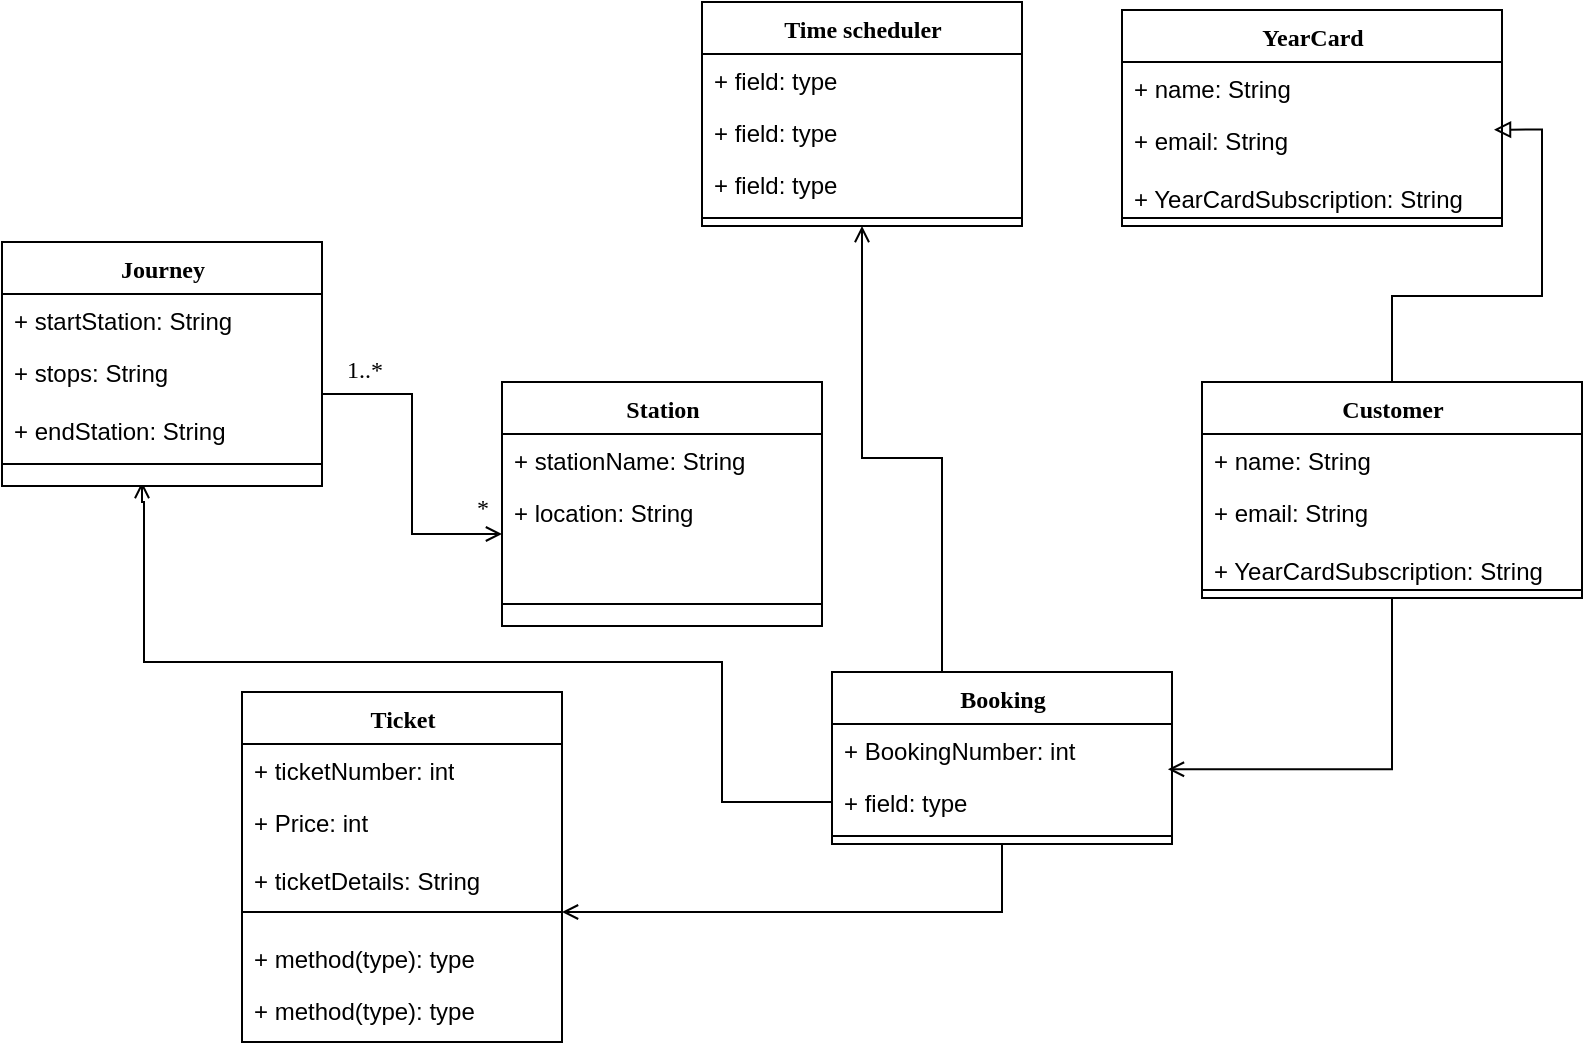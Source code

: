 <mxfile version="24.7.14">
  <diagram name="Page-1" id="6133507b-19e7-1e82-6fc7-422aa6c4b21f">
    <mxGraphModel dx="1091" dy="644" grid="1" gridSize="10" guides="1" tooltips="1" connect="1" arrows="1" fold="1" page="1" pageScale="1" pageWidth="1100" pageHeight="850" background="none" math="0" shadow="0">
      <root>
        <mxCell id="0" />
        <mxCell id="1" parent="0" />
        <mxCell id="78961159f06e98e8-17" value="Customer" style="swimlane;html=1;fontStyle=1;align=center;verticalAlign=top;childLayout=stackLayout;horizontal=1;startSize=26;horizontalStack=0;resizeParent=1;resizeLast=0;collapsible=1;marginBottom=0;swimlaneFillColor=#ffffff;rounded=0;shadow=0;comic=0;labelBackgroundColor=none;strokeWidth=1;fillColor=none;fontFamily=Verdana;fontSize=12" parent="1" vertex="1">
          <mxGeometry x="850" y="290" width="190" height="108" as="geometry" />
        </mxCell>
        <mxCell id="78961159f06e98e8-23" value="+ name: String" style="text;html=1;strokeColor=none;fillColor=none;align=left;verticalAlign=top;spacingLeft=4;spacingRight=4;whiteSpace=wrap;overflow=hidden;rotatable=0;points=[[0,0.5],[1,0.5]];portConstraint=eastwest;" parent="78961159f06e98e8-17" vertex="1">
          <mxGeometry y="26" width="190" height="26" as="geometry" />
        </mxCell>
        <mxCell id="78961159f06e98e8-24" value="+ email: String&lt;div&gt;&lt;br&gt;&lt;/div&gt;&lt;div&gt;+ YearCardSubscription: String&lt;/div&gt;" style="text;html=1;strokeColor=none;fillColor=none;align=left;verticalAlign=top;spacingLeft=4;spacingRight=4;whiteSpace=wrap;overflow=hidden;rotatable=0;points=[[0,0.5],[1,0.5]];portConstraint=eastwest;" parent="78961159f06e98e8-17" vertex="1">
          <mxGeometry y="52" width="190" height="48" as="geometry" />
        </mxCell>
        <mxCell id="78961159f06e98e8-19" value="" style="line;html=1;strokeWidth=1;fillColor=none;align=left;verticalAlign=middle;spacingTop=-1;spacingLeft=3;spacingRight=3;rotatable=0;labelPosition=right;points=[];portConstraint=eastwest;" parent="78961159f06e98e8-17" vertex="1">
          <mxGeometry y="100" width="190" height="8" as="geometry" />
        </mxCell>
        <mxCell id="gyq0JLDCAdbeUaG6m7cD-36" style="edgeStyle=orthogonalEdgeStyle;rounded=0;orthogonalLoop=1;jettySize=auto;html=1;endArrow=open;endFill=0;" edge="1" parent="1" source="78961159f06e98e8-82" target="gyq0JLDCAdbeUaG6m7cD-4">
          <mxGeometry relative="1" as="geometry" />
        </mxCell>
        <mxCell id="gyq0JLDCAdbeUaG6m7cD-37" style="edgeStyle=orthogonalEdgeStyle;rounded=0;orthogonalLoop=1;jettySize=auto;html=1;entryX=0.5;entryY=1;entryDx=0;entryDy=0;endArrow=open;endFill=0;" edge="1" parent="1" source="78961159f06e98e8-82" target="gyq0JLDCAdbeUaG6m7cD-7">
          <mxGeometry relative="1" as="geometry">
            <mxPoint x="660" y="220" as="targetPoint" />
            <Array as="points">
              <mxPoint x="720" y="328" />
              <mxPoint x="680" y="328" />
              <mxPoint x="680" y="220" />
            </Array>
          </mxGeometry>
        </mxCell>
        <mxCell id="78961159f06e98e8-82" value="Booking" style="swimlane;html=1;fontStyle=1;align=center;verticalAlign=top;childLayout=stackLayout;horizontal=1;startSize=26;horizontalStack=0;resizeParent=1;resizeLast=0;collapsible=1;marginBottom=0;swimlaneFillColor=#ffffff;rounded=0;shadow=0;comic=0;labelBackgroundColor=none;strokeWidth=1;fillColor=none;fontFamily=Verdana;fontSize=12" parent="1" vertex="1">
          <mxGeometry x="665" y="435" width="170" height="86" as="geometry" />
        </mxCell>
        <mxCell id="78961159f06e98e8-84" value="+ BookingNumber: int" style="text;html=1;strokeColor=none;fillColor=none;align=left;verticalAlign=top;spacingLeft=4;spacingRight=4;whiteSpace=wrap;overflow=hidden;rotatable=0;points=[[0,0.5],[1,0.5]];portConstraint=eastwest;" parent="78961159f06e98e8-82" vertex="1">
          <mxGeometry y="26" width="170" height="26" as="geometry" />
        </mxCell>
        <mxCell id="gyq0JLDCAdbeUaG6m7cD-33" style="edgeStyle=orthogonalEdgeStyle;rounded=0;orthogonalLoop=1;jettySize=auto;html=1;endArrow=open;endFill=0;" edge="1" parent="78961159f06e98e8-82" source="78961159f06e98e8-89">
          <mxGeometry relative="1" as="geometry">
            <mxPoint x="-345" y="-95" as="targetPoint" />
            <Array as="points">
              <mxPoint x="-55" y="65" />
              <mxPoint x="-55" y="-5" />
              <mxPoint x="-344" y="-5" />
              <mxPoint x="-344" y="-85" />
            </Array>
          </mxGeometry>
        </mxCell>
        <mxCell id="78961159f06e98e8-89" value="+ field: type" style="text;html=1;strokeColor=none;fillColor=none;align=left;verticalAlign=top;spacingLeft=4;spacingRight=4;whiteSpace=wrap;overflow=hidden;rotatable=0;points=[[0,0.5],[1,0.5]];portConstraint=eastwest;" parent="78961159f06e98e8-82" vertex="1">
          <mxGeometry y="52" width="170" height="26" as="geometry" />
        </mxCell>
        <mxCell id="78961159f06e98e8-90" value="" style="line;html=1;strokeWidth=1;fillColor=none;align=left;verticalAlign=middle;spacingTop=-1;spacingLeft=3;spacingRight=3;rotatable=0;labelPosition=right;points=[];portConstraint=eastwest;" parent="78961159f06e98e8-82" vertex="1">
          <mxGeometry y="78" width="170" height="8" as="geometry" />
        </mxCell>
        <mxCell id="gyq0JLDCAdbeUaG6m7cD-1" value="Ticket" style="swimlane;html=1;fontStyle=1;align=center;verticalAlign=top;childLayout=stackLayout;horizontal=1;startSize=26;horizontalStack=0;resizeParent=1;resizeLast=0;collapsible=1;marginBottom=0;swimlaneFillColor=#ffffff;rounded=0;shadow=0;comic=0;labelBackgroundColor=none;strokeWidth=1;fillColor=none;fontFamily=Verdana;fontSize=12" vertex="1" parent="1">
          <mxGeometry x="370" y="445" width="160" height="175" as="geometry" />
        </mxCell>
        <mxCell id="gyq0JLDCAdbeUaG6m7cD-2" value="+ ticketNumber: int" style="text;html=1;strokeColor=none;fillColor=none;align=left;verticalAlign=top;spacingLeft=4;spacingRight=4;whiteSpace=wrap;overflow=hidden;rotatable=0;points=[[0,0.5],[1,0.5]];portConstraint=eastwest;" vertex="1" parent="gyq0JLDCAdbeUaG6m7cD-1">
          <mxGeometry y="26" width="160" height="26" as="geometry" />
        </mxCell>
        <mxCell id="gyq0JLDCAdbeUaG6m7cD-3" value="+ Price: int&lt;div&gt;&lt;br&gt;&lt;div&gt;+ ticketDetails: String&lt;/div&gt;&lt;/div&gt;" style="text;html=1;strokeColor=none;fillColor=none;align=left;verticalAlign=top;spacingLeft=4;spacingRight=4;whiteSpace=wrap;overflow=hidden;rotatable=0;points=[[0,0.5],[1,0.5]];portConstraint=eastwest;" vertex="1" parent="gyq0JLDCAdbeUaG6m7cD-1">
          <mxGeometry y="52" width="160" height="48" as="geometry" />
        </mxCell>
        <mxCell id="gyq0JLDCAdbeUaG6m7cD-4" value="" style="line;html=1;strokeWidth=1;fillColor=none;align=left;verticalAlign=middle;spacingTop=-1;spacingLeft=3;spacingRight=3;rotatable=0;labelPosition=right;points=[];portConstraint=eastwest;" vertex="1" parent="gyq0JLDCAdbeUaG6m7cD-1">
          <mxGeometry y="100" width="160" height="20" as="geometry" />
        </mxCell>
        <mxCell id="gyq0JLDCAdbeUaG6m7cD-5" value="+ method(type): type" style="text;html=1;strokeColor=none;fillColor=none;align=left;verticalAlign=top;spacingLeft=4;spacingRight=4;whiteSpace=wrap;overflow=hidden;rotatable=0;points=[[0,0.5],[1,0.5]];portConstraint=eastwest;" vertex="1" parent="gyq0JLDCAdbeUaG6m7cD-1">
          <mxGeometry y="120" width="160" height="26" as="geometry" />
        </mxCell>
        <mxCell id="gyq0JLDCAdbeUaG6m7cD-6" value="+ method(type): type" style="text;html=1;strokeColor=none;fillColor=none;align=left;verticalAlign=top;spacingLeft=4;spacingRight=4;whiteSpace=wrap;overflow=hidden;rotatable=0;points=[[0,0.5],[1,0.5]];portConstraint=eastwest;" vertex="1" parent="gyq0JLDCAdbeUaG6m7cD-1">
          <mxGeometry y="146" width="160" height="22" as="geometry" />
        </mxCell>
        <mxCell id="gyq0JLDCAdbeUaG6m7cD-7" value="Time scheduler" style="swimlane;html=1;fontStyle=1;align=center;verticalAlign=top;childLayout=stackLayout;horizontal=1;startSize=26;horizontalStack=0;resizeParent=1;resizeLast=0;collapsible=1;marginBottom=0;swimlaneFillColor=#ffffff;rounded=0;shadow=0;comic=0;labelBackgroundColor=none;strokeWidth=1;fillColor=none;fontFamily=Verdana;fontSize=12" vertex="1" parent="1">
          <mxGeometry x="600" y="100" width="160" height="112" as="geometry" />
        </mxCell>
        <mxCell id="gyq0JLDCAdbeUaG6m7cD-8" value="+ field: type" style="text;html=1;strokeColor=none;fillColor=none;align=left;verticalAlign=top;spacingLeft=4;spacingRight=4;whiteSpace=wrap;overflow=hidden;rotatable=0;points=[[0,0.5],[1,0.5]];portConstraint=eastwest;" vertex="1" parent="gyq0JLDCAdbeUaG6m7cD-7">
          <mxGeometry y="26" width="160" height="26" as="geometry" />
        </mxCell>
        <mxCell id="gyq0JLDCAdbeUaG6m7cD-9" value="+ field: type" style="text;html=1;strokeColor=none;fillColor=none;align=left;verticalAlign=top;spacingLeft=4;spacingRight=4;whiteSpace=wrap;overflow=hidden;rotatable=0;points=[[0,0.5],[1,0.5]];portConstraint=eastwest;" vertex="1" parent="gyq0JLDCAdbeUaG6m7cD-7">
          <mxGeometry y="52" width="160" height="26" as="geometry" />
        </mxCell>
        <mxCell id="gyq0JLDCAdbeUaG6m7cD-10" value="+ field: type" style="text;html=1;strokeColor=none;fillColor=none;align=left;verticalAlign=top;spacingLeft=4;spacingRight=4;whiteSpace=wrap;overflow=hidden;rotatable=0;points=[[0,0.5],[1,0.5]];portConstraint=eastwest;" vertex="1" parent="gyq0JLDCAdbeUaG6m7cD-7">
          <mxGeometry y="78" width="160" height="26" as="geometry" />
        </mxCell>
        <mxCell id="gyq0JLDCAdbeUaG6m7cD-11" value="" style="line;html=1;strokeWidth=1;fillColor=none;align=left;verticalAlign=middle;spacingTop=-1;spacingLeft=3;spacingRight=3;rotatable=0;labelPosition=right;points=[];portConstraint=eastwest;" vertex="1" parent="gyq0JLDCAdbeUaG6m7cD-7">
          <mxGeometry y="104" width="160" height="8" as="geometry" />
        </mxCell>
        <mxCell id="gyq0JLDCAdbeUaG6m7cD-13" value="Journey" style="swimlane;html=1;fontStyle=1;align=center;verticalAlign=top;childLayout=stackLayout;horizontal=1;startSize=26;horizontalStack=0;resizeParent=1;resizeLast=0;collapsible=1;marginBottom=0;swimlaneFillColor=#ffffff;rounded=0;shadow=0;comic=0;labelBackgroundColor=none;strokeWidth=1;fillColor=none;fontFamily=Verdana;fontSize=12" vertex="1" parent="1">
          <mxGeometry x="250" y="220" width="160" height="122" as="geometry" />
        </mxCell>
        <mxCell id="gyq0JLDCAdbeUaG6m7cD-14" value="+ startStation: String&lt;div&gt;&lt;br&gt;&lt;/div&gt;&lt;div&gt;&lt;br&gt;&lt;/div&gt;" style="text;html=1;strokeColor=none;fillColor=none;align=left;verticalAlign=top;spacingLeft=4;spacingRight=4;whiteSpace=wrap;overflow=hidden;rotatable=0;points=[[0,0.5],[1,0.5]];portConstraint=eastwest;" vertex="1" parent="gyq0JLDCAdbeUaG6m7cD-13">
          <mxGeometry y="26" width="160" height="26" as="geometry" />
        </mxCell>
        <mxCell id="gyq0JLDCAdbeUaG6m7cD-15" value="&lt;div&gt;+ stops: String&lt;/div&gt;&lt;div&gt;&lt;br&gt;&lt;/div&gt;+ endStation: String&lt;div&gt;&lt;br&gt;&lt;/div&gt;&lt;div&gt;&lt;br&gt;&lt;/div&gt;" style="text;html=1;strokeColor=none;fillColor=none;align=left;verticalAlign=top;spacingLeft=4;spacingRight=4;whiteSpace=wrap;overflow=hidden;rotatable=0;points=[[0,0.5],[1,0.5]];portConstraint=eastwest;" vertex="1" parent="gyq0JLDCAdbeUaG6m7cD-13">
          <mxGeometry y="52" width="160" height="48" as="geometry" />
        </mxCell>
        <mxCell id="gyq0JLDCAdbeUaG6m7cD-16" value="" style="line;html=1;strokeWidth=1;fillColor=none;align=left;verticalAlign=middle;spacingTop=-1;spacingLeft=3;spacingRight=3;rotatable=0;labelPosition=right;points=[];portConstraint=eastwest;" vertex="1" parent="gyq0JLDCAdbeUaG6m7cD-13">
          <mxGeometry y="100" width="160" height="22" as="geometry" />
        </mxCell>
        <mxCell id="gyq0JLDCAdbeUaG6m7cD-26" value="Station" style="swimlane;html=1;fontStyle=1;align=center;verticalAlign=top;childLayout=stackLayout;horizontal=1;startSize=26;horizontalStack=0;resizeParent=1;resizeLast=0;collapsible=1;marginBottom=0;swimlaneFillColor=#ffffff;rounded=0;shadow=0;comic=0;labelBackgroundColor=none;strokeWidth=1;fillColor=none;fontFamily=Verdana;fontSize=12" vertex="1" parent="1">
          <mxGeometry x="500" y="290" width="160" height="122" as="geometry" />
        </mxCell>
        <mxCell id="gyq0JLDCAdbeUaG6m7cD-27" value="+ stationName: String&lt;div&gt;&lt;br&gt;&lt;/div&gt;&lt;div&gt;&lt;br&gt;&lt;/div&gt;" style="text;html=1;strokeColor=none;fillColor=none;align=left;verticalAlign=top;spacingLeft=4;spacingRight=4;whiteSpace=wrap;overflow=hidden;rotatable=0;points=[[0,0.5],[1,0.5]];portConstraint=eastwest;" vertex="1" parent="gyq0JLDCAdbeUaG6m7cD-26">
          <mxGeometry y="26" width="160" height="26" as="geometry" />
        </mxCell>
        <mxCell id="gyq0JLDCAdbeUaG6m7cD-28" value="&lt;div&gt;+ location: String&lt;/div&gt;&lt;div&gt;&lt;br&gt;&lt;/div&gt;" style="text;html=1;strokeColor=none;fillColor=none;align=left;verticalAlign=top;spacingLeft=4;spacingRight=4;whiteSpace=wrap;overflow=hidden;rotatable=0;points=[[0,0.5],[1,0.5]];portConstraint=eastwest;" vertex="1" parent="gyq0JLDCAdbeUaG6m7cD-26">
          <mxGeometry y="52" width="160" height="48" as="geometry" />
        </mxCell>
        <mxCell id="gyq0JLDCAdbeUaG6m7cD-29" value="" style="line;html=1;strokeWidth=1;fillColor=none;align=left;verticalAlign=middle;spacingTop=-1;spacingLeft=3;spacingRight=3;rotatable=0;labelPosition=right;points=[];portConstraint=eastwest;" vertex="1" parent="gyq0JLDCAdbeUaG6m7cD-26">
          <mxGeometry y="100" width="160" height="22" as="geometry" />
        </mxCell>
        <mxCell id="gyq0JLDCAdbeUaG6m7cD-30" style="edgeStyle=orthogonalEdgeStyle;rounded=0;orthogonalLoop=1;jettySize=auto;html=1;entryX=0;entryY=0.5;entryDx=0;entryDy=0;endArrow=open;endFill=0;" edge="1" parent="1" source="gyq0JLDCAdbeUaG6m7cD-15" target="gyq0JLDCAdbeUaG6m7cD-28">
          <mxGeometry relative="1" as="geometry" />
        </mxCell>
        <mxCell id="gyq0JLDCAdbeUaG6m7cD-31" value="1..*" style="text;html=1;resizable=0;points=[];align=center;verticalAlign=middle;labelBackgroundColor=#ffffff;fontSize=12;fontFamily=Verdana" vertex="1" connectable="0" parent="1">
          <mxGeometry x="454.176" y="240" as="geometry">
            <mxPoint x="-23" y="44" as="offset" />
          </mxGeometry>
        </mxCell>
        <mxCell id="gyq0JLDCAdbeUaG6m7cD-32" value="*" style="text;html=1;resizable=0;points=[];align=center;verticalAlign=middle;labelBackgroundColor=#ffffff;fontSize=12;fontFamily=Verdana" vertex="1" connectable="0" parent="1">
          <mxGeometry x="660" y="250" as="geometry">
            <mxPoint x="-170" y="103" as="offset" />
          </mxGeometry>
        </mxCell>
        <mxCell id="gyq0JLDCAdbeUaG6m7cD-35" style="edgeStyle=orthogonalEdgeStyle;rounded=0;orthogonalLoop=1;jettySize=auto;html=1;entryX=0.988;entryY=-0.13;entryDx=0;entryDy=0;entryPerimeter=0;endArrow=open;endFill=0;" edge="1" parent="1" source="78961159f06e98e8-17" target="78961159f06e98e8-89">
          <mxGeometry relative="1" as="geometry" />
        </mxCell>
        <mxCell id="gyq0JLDCAdbeUaG6m7cD-38" value="YearCard" style="swimlane;html=1;fontStyle=1;align=center;verticalAlign=top;childLayout=stackLayout;horizontal=1;startSize=26;horizontalStack=0;resizeParent=1;resizeLast=0;collapsible=1;marginBottom=0;swimlaneFillColor=#ffffff;rounded=0;shadow=0;comic=0;labelBackgroundColor=none;strokeWidth=1;fillColor=none;fontFamily=Verdana;fontSize=12" vertex="1" parent="1">
          <mxGeometry x="810" y="104" width="190" height="108" as="geometry" />
        </mxCell>
        <mxCell id="gyq0JLDCAdbeUaG6m7cD-39" value="+ name: String" style="text;html=1;strokeColor=none;fillColor=none;align=left;verticalAlign=top;spacingLeft=4;spacingRight=4;whiteSpace=wrap;overflow=hidden;rotatable=0;points=[[0,0.5],[1,0.5]];portConstraint=eastwest;" vertex="1" parent="gyq0JLDCAdbeUaG6m7cD-38">
          <mxGeometry y="26" width="190" height="26" as="geometry" />
        </mxCell>
        <mxCell id="gyq0JLDCAdbeUaG6m7cD-40" value="+ email: String&lt;div&gt;&lt;br&gt;&lt;/div&gt;&lt;div&gt;+ YearCardSubscription: String&lt;/div&gt;" style="text;html=1;strokeColor=none;fillColor=none;align=left;verticalAlign=top;spacingLeft=4;spacingRight=4;whiteSpace=wrap;overflow=hidden;rotatable=0;points=[[0,0.5],[1,0.5]];portConstraint=eastwest;" vertex="1" parent="gyq0JLDCAdbeUaG6m7cD-38">
          <mxGeometry y="52" width="190" height="48" as="geometry" />
        </mxCell>
        <mxCell id="gyq0JLDCAdbeUaG6m7cD-41" value="" style="line;html=1;strokeWidth=1;fillColor=none;align=left;verticalAlign=middle;spacingTop=-1;spacingLeft=3;spacingRight=3;rotatable=0;labelPosition=right;points=[];portConstraint=eastwest;" vertex="1" parent="gyq0JLDCAdbeUaG6m7cD-38">
          <mxGeometry y="100" width="190" height="8" as="geometry" />
        </mxCell>
        <mxCell id="gyq0JLDCAdbeUaG6m7cD-44" style="edgeStyle=orthogonalEdgeStyle;rounded=0;orthogonalLoop=1;jettySize=auto;html=1;entryX=0.979;entryY=0.163;entryDx=0;entryDy=0;entryPerimeter=0;endArrow=block;endFill=0;strokeWidth=1;strokeColor=default;shadow=0;" edge="1" parent="1" source="78961159f06e98e8-17" target="gyq0JLDCAdbeUaG6m7cD-40">
          <mxGeometry relative="1" as="geometry" />
        </mxCell>
      </root>
    </mxGraphModel>
  </diagram>
</mxfile>
